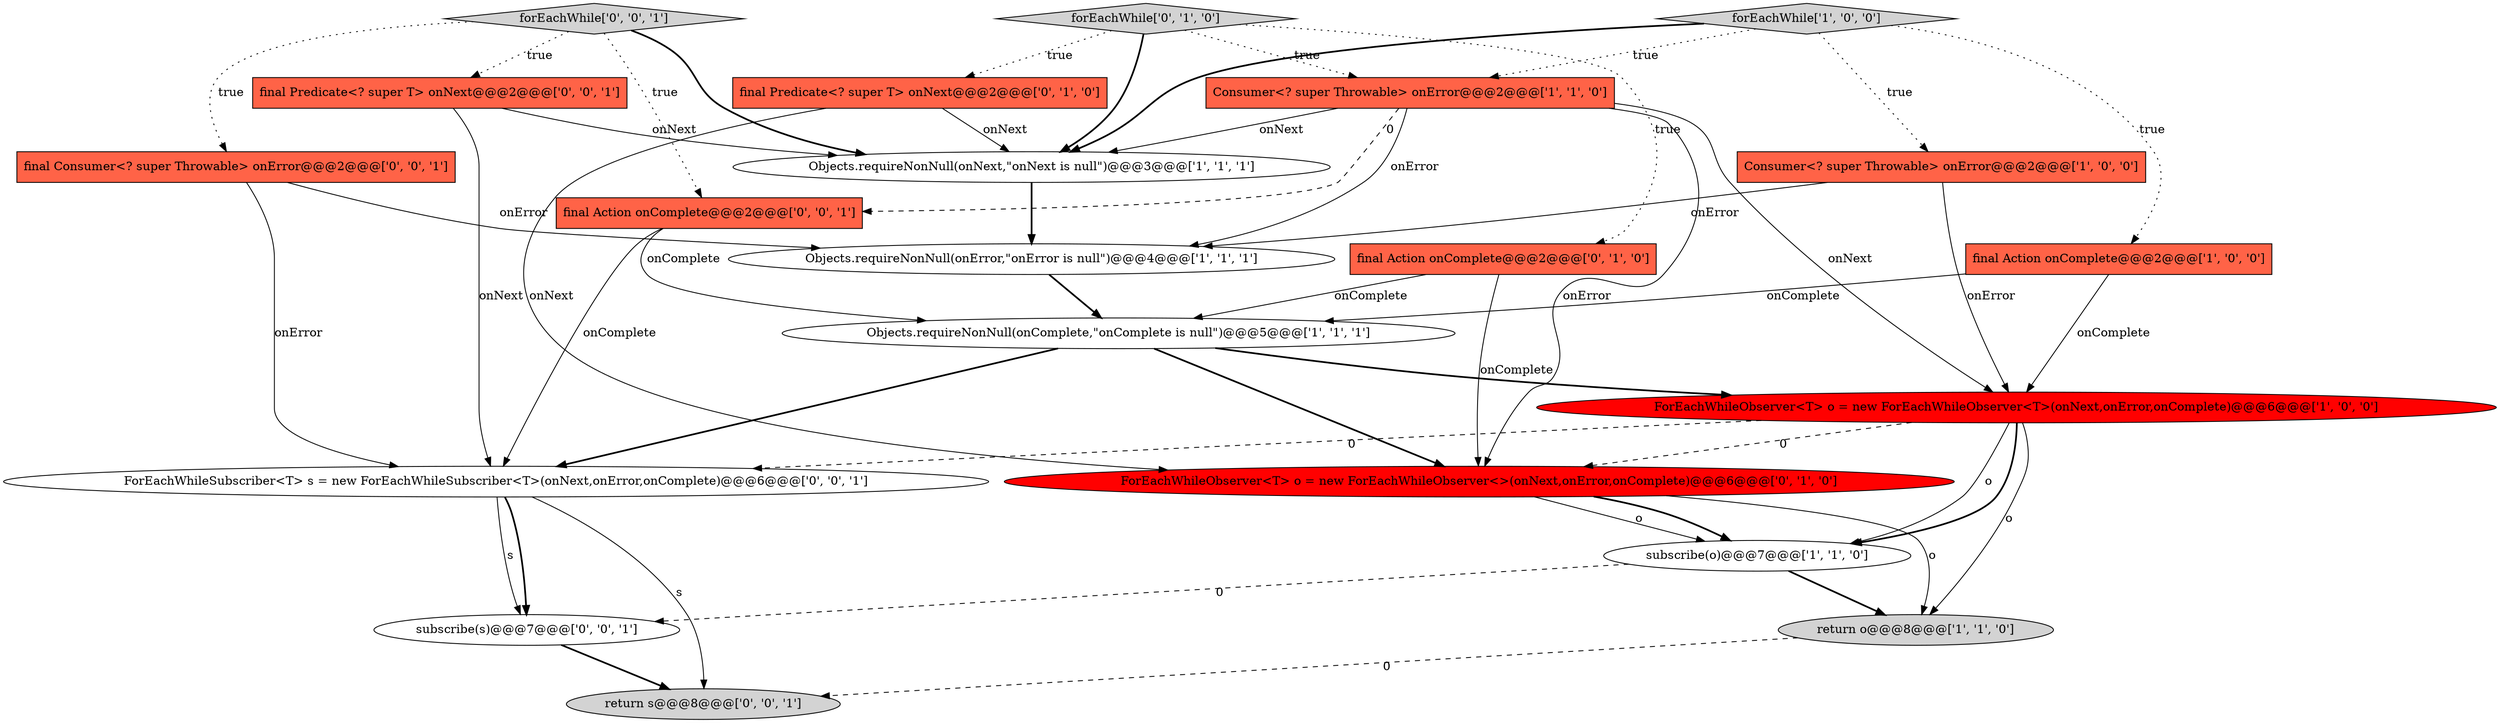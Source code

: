 digraph {
6 [style = filled, label = "Objects.requireNonNull(onComplete,\"onComplete is null\")@@@5@@@['1', '1', '1']", fillcolor = white, shape = ellipse image = "AAA0AAABBB1BBB"];
15 [style = filled, label = "subscribe(s)@@@7@@@['0', '0', '1']", fillcolor = white, shape = ellipse image = "AAA0AAABBB3BBB"];
20 [style = filled, label = "final Action onComplete@@@2@@@['0', '0', '1']", fillcolor = tomato, shape = box image = "AAA0AAABBB3BBB"];
13 [style = filled, label = "ForEachWhileObserver<T> o = new ForEachWhileObserver<>(onNext,onError,onComplete)@@@6@@@['0', '1', '0']", fillcolor = red, shape = ellipse image = "AAA1AAABBB2BBB"];
0 [style = filled, label = "Objects.requireNonNull(onNext,\"onNext is null\")@@@3@@@['1', '1', '1']", fillcolor = white, shape = ellipse image = "AAA0AAABBB1BBB"];
1 [style = filled, label = "subscribe(o)@@@7@@@['1', '1', '0']", fillcolor = white, shape = ellipse image = "AAA0AAABBB1BBB"];
18 [style = filled, label = "forEachWhile['0', '0', '1']", fillcolor = lightgray, shape = diamond image = "AAA0AAABBB3BBB"];
11 [style = filled, label = "final Action onComplete@@@2@@@['0', '1', '0']", fillcolor = tomato, shape = box image = "AAA0AAABBB2BBB"];
19 [style = filled, label = "final Predicate<? super T> onNext@@@2@@@['0', '0', '1']", fillcolor = tomato, shape = box image = "AAA0AAABBB3BBB"];
5 [style = filled, label = "Consumer<? super Throwable> onError@@@2@@@['1', '1', '0']", fillcolor = tomato, shape = box image = "AAA0AAABBB1BBB"];
3 [style = filled, label = "Objects.requireNonNull(onError,\"onError is null\")@@@4@@@['1', '1', '1']", fillcolor = white, shape = ellipse image = "AAA0AAABBB1BBB"];
16 [style = filled, label = "final Consumer<? super Throwable> onError@@@2@@@['0', '0', '1']", fillcolor = tomato, shape = box image = "AAA0AAABBB3BBB"];
2 [style = filled, label = "Consumer<? super Throwable> onError@@@2@@@['1', '0', '0']", fillcolor = tomato, shape = box image = "AAA0AAABBB1BBB"];
9 [style = filled, label = "ForEachWhileObserver<T> o = new ForEachWhileObserver<T>(onNext,onError,onComplete)@@@6@@@['1', '0', '0']", fillcolor = red, shape = ellipse image = "AAA1AAABBB1BBB"];
4 [style = filled, label = "final Action onComplete@@@2@@@['1', '0', '0']", fillcolor = tomato, shape = box image = "AAA0AAABBB1BBB"];
12 [style = filled, label = "forEachWhile['0', '1', '0']", fillcolor = lightgray, shape = diamond image = "AAA0AAABBB2BBB"];
8 [style = filled, label = "return o@@@8@@@['1', '1', '0']", fillcolor = lightgray, shape = ellipse image = "AAA0AAABBB1BBB"];
17 [style = filled, label = "ForEachWhileSubscriber<T> s = new ForEachWhileSubscriber<T>(onNext,onError,onComplete)@@@6@@@['0', '0', '1']", fillcolor = white, shape = ellipse image = "AAA0AAABBB3BBB"];
7 [style = filled, label = "forEachWhile['1', '0', '0']", fillcolor = lightgray, shape = diamond image = "AAA0AAABBB1BBB"];
10 [style = filled, label = "final Predicate<? super T> onNext@@@2@@@['0', '1', '0']", fillcolor = tomato, shape = box image = "AAA0AAABBB2BBB"];
14 [style = filled, label = "return s@@@8@@@['0', '0', '1']", fillcolor = lightgray, shape = ellipse image = "AAA0AAABBB3BBB"];
19->0 [style = solid, label="onNext"];
0->3 [style = bold, label=""];
6->17 [style = bold, label=""];
7->2 [style = dotted, label="true"];
5->3 [style = solid, label="onError"];
1->8 [style = bold, label=""];
15->14 [style = bold, label=""];
18->16 [style = dotted, label="true"];
13->8 [style = solid, label="o"];
17->15 [style = solid, label="s"];
1->15 [style = dashed, label="0"];
17->14 [style = solid, label="s"];
16->3 [style = solid, label="onError"];
18->19 [style = dotted, label="true"];
4->6 [style = solid, label="onComplete"];
2->9 [style = solid, label="onError"];
10->13 [style = solid, label="onNext"];
5->13 [style = solid, label="onError"];
11->13 [style = solid, label="onComplete"];
16->17 [style = solid, label="onError"];
3->6 [style = bold, label=""];
7->0 [style = bold, label=""];
18->20 [style = dotted, label="true"];
8->14 [style = dashed, label="0"];
12->0 [style = bold, label=""];
5->9 [style = solid, label="onNext"];
20->17 [style = solid, label="onComplete"];
19->17 [style = solid, label="onNext"];
13->1 [style = bold, label=""];
5->20 [style = dashed, label="0"];
7->5 [style = dotted, label="true"];
9->8 [style = solid, label="o"];
9->1 [style = solid, label="o"];
11->6 [style = solid, label="onComplete"];
12->11 [style = dotted, label="true"];
2->3 [style = solid, label="onError"];
12->10 [style = dotted, label="true"];
12->5 [style = dotted, label="true"];
4->9 [style = solid, label="onComplete"];
6->13 [style = bold, label=""];
9->17 [style = dashed, label="0"];
7->4 [style = dotted, label="true"];
10->0 [style = solid, label="onNext"];
9->13 [style = dashed, label="0"];
17->15 [style = bold, label=""];
5->0 [style = solid, label="onNext"];
20->6 [style = solid, label="onComplete"];
6->9 [style = bold, label=""];
9->1 [style = bold, label=""];
18->0 [style = bold, label=""];
13->1 [style = solid, label="o"];
}
